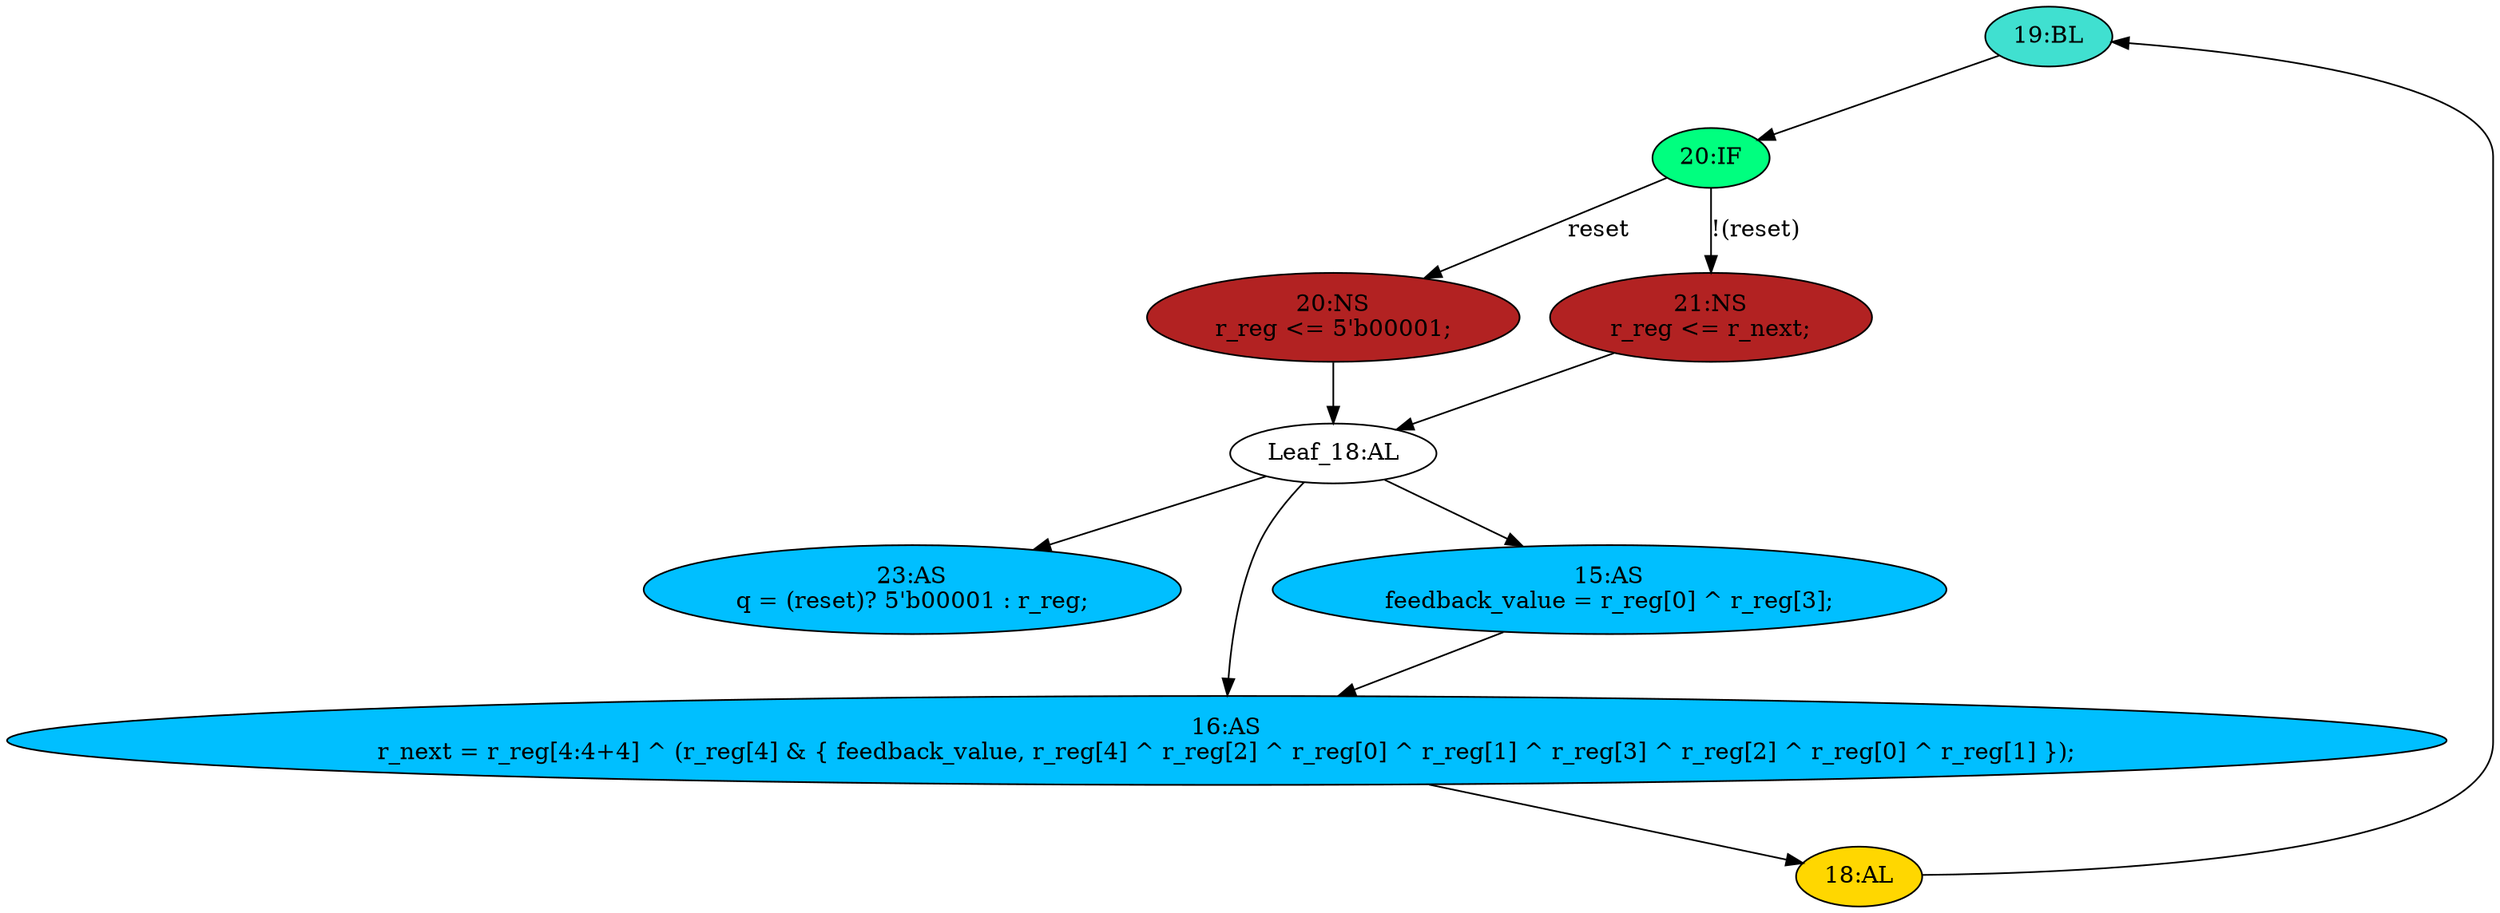strict digraph "compose( ,  )" {
	node [label="\N"];
	"19:BL"	[ast="<pyverilog.vparser.ast.Block object at 0x7f4525118a10>",
		fillcolor=turquoise,
		label="19:BL",
		statements="[]",
		style=filled,
		typ=Block];
	"20:IF"	[ast="<pyverilog.vparser.ast.IfStatement object at 0x7f4525118310>",
		fillcolor=springgreen,
		label="20:IF",
		statements="[]",
		style=filled,
		typ=IfStatement];
	"19:BL" -> "20:IF"	[cond="[]",
		lineno=None];
	"Leaf_18:AL"	[def_var="['r_reg']",
		label="Leaf_18:AL"];
	"23:AS"	[ast="<pyverilog.vparser.ast.Assign object at 0x7f4525118d50>",
		def_var="['q']",
		fillcolor=deepskyblue,
		label="23:AS
q = (reset)? 5'b00001 : r_reg;",
		statements="[]",
		style=filled,
		typ=Assign,
		use_var="['reset', 'r_reg']"];
	"Leaf_18:AL" -> "23:AS";
	"16:AS"	[ast="<pyverilog.vparser.ast.Assign object at 0x7f45254b2550>",
		def_var="['r_next']",
		fillcolor=deepskyblue,
		label="16:AS
r_next = r_reg[4:4+4] ^ (r_reg[4] & { feedback_value, r_reg[4] ^ r_reg[2] ^ r_reg[0] ^ r_reg[1] ^ r_reg[3] ^ r_reg[2] ^ r_\
reg[0] ^ r_reg[1] });",
		statements="[]",
		style=filled,
		typ=Assign,
		use_var="['r_reg', 'r_reg', 'feedback_value', 'r_reg', 'r_reg', 'r_reg', 'r_reg', 'r_reg', 'r_reg', 'r_reg', 'r_reg']"];
	"Leaf_18:AL" -> "16:AS";
	"15:AS"	[ast="<pyverilog.vparser.ast.Assign object at 0x7f45254a4e10>",
		def_var="['feedback_value']",
		fillcolor=deepskyblue,
		label="15:AS
feedback_value = r_reg[0] ^ r_reg[3];",
		statements="[]",
		style=filled,
		typ=Assign,
		use_var="['r_reg', 'r_reg']"];
	"Leaf_18:AL" -> "15:AS";
	"18:AL"	[ast="<pyverilog.vparser.ast.Always object at 0x7f4526da8ad0>",
		clk_sens=True,
		fillcolor=gold,
		label="18:AL",
		sens="['clk']",
		statements="[]",
		style=filled,
		typ=Always,
		use_var="['reset', 'r_next']"];
	"16:AS" -> "18:AL";
	"20:NS"	[ast="<pyverilog.vparser.ast.NonblockingSubstitution object at 0x7f4525118350>",
		fillcolor=firebrick,
		label="20:NS
r_reg <= 5'b00001;",
		statements="[<pyverilog.vparser.ast.NonblockingSubstitution object at 0x7f4525118350>]",
		style=filled,
		typ=NonblockingSubstitution];
	"20:IF" -> "20:NS"	[cond="['reset']",
		label=reset,
		lineno=20];
	"21:NS"	[ast="<pyverilog.vparser.ast.NonblockingSubstitution object at 0x7f4525118bd0>",
		fillcolor=firebrick,
		label="21:NS
r_reg <= r_next;",
		statements="[<pyverilog.vparser.ast.NonblockingSubstitution object at 0x7f4525118bd0>]",
		style=filled,
		typ=NonblockingSubstitution];
	"20:IF" -> "21:NS"	[cond="['reset']",
		label="!(reset)",
		lineno=20];
	"20:NS" -> "Leaf_18:AL"	[cond="[]",
		lineno=None];
	"18:AL" -> "19:BL"	[cond="[]",
		lineno=None];
	"15:AS" -> "16:AS";
	"21:NS" -> "Leaf_18:AL"	[cond="[]",
		lineno=None];
}
